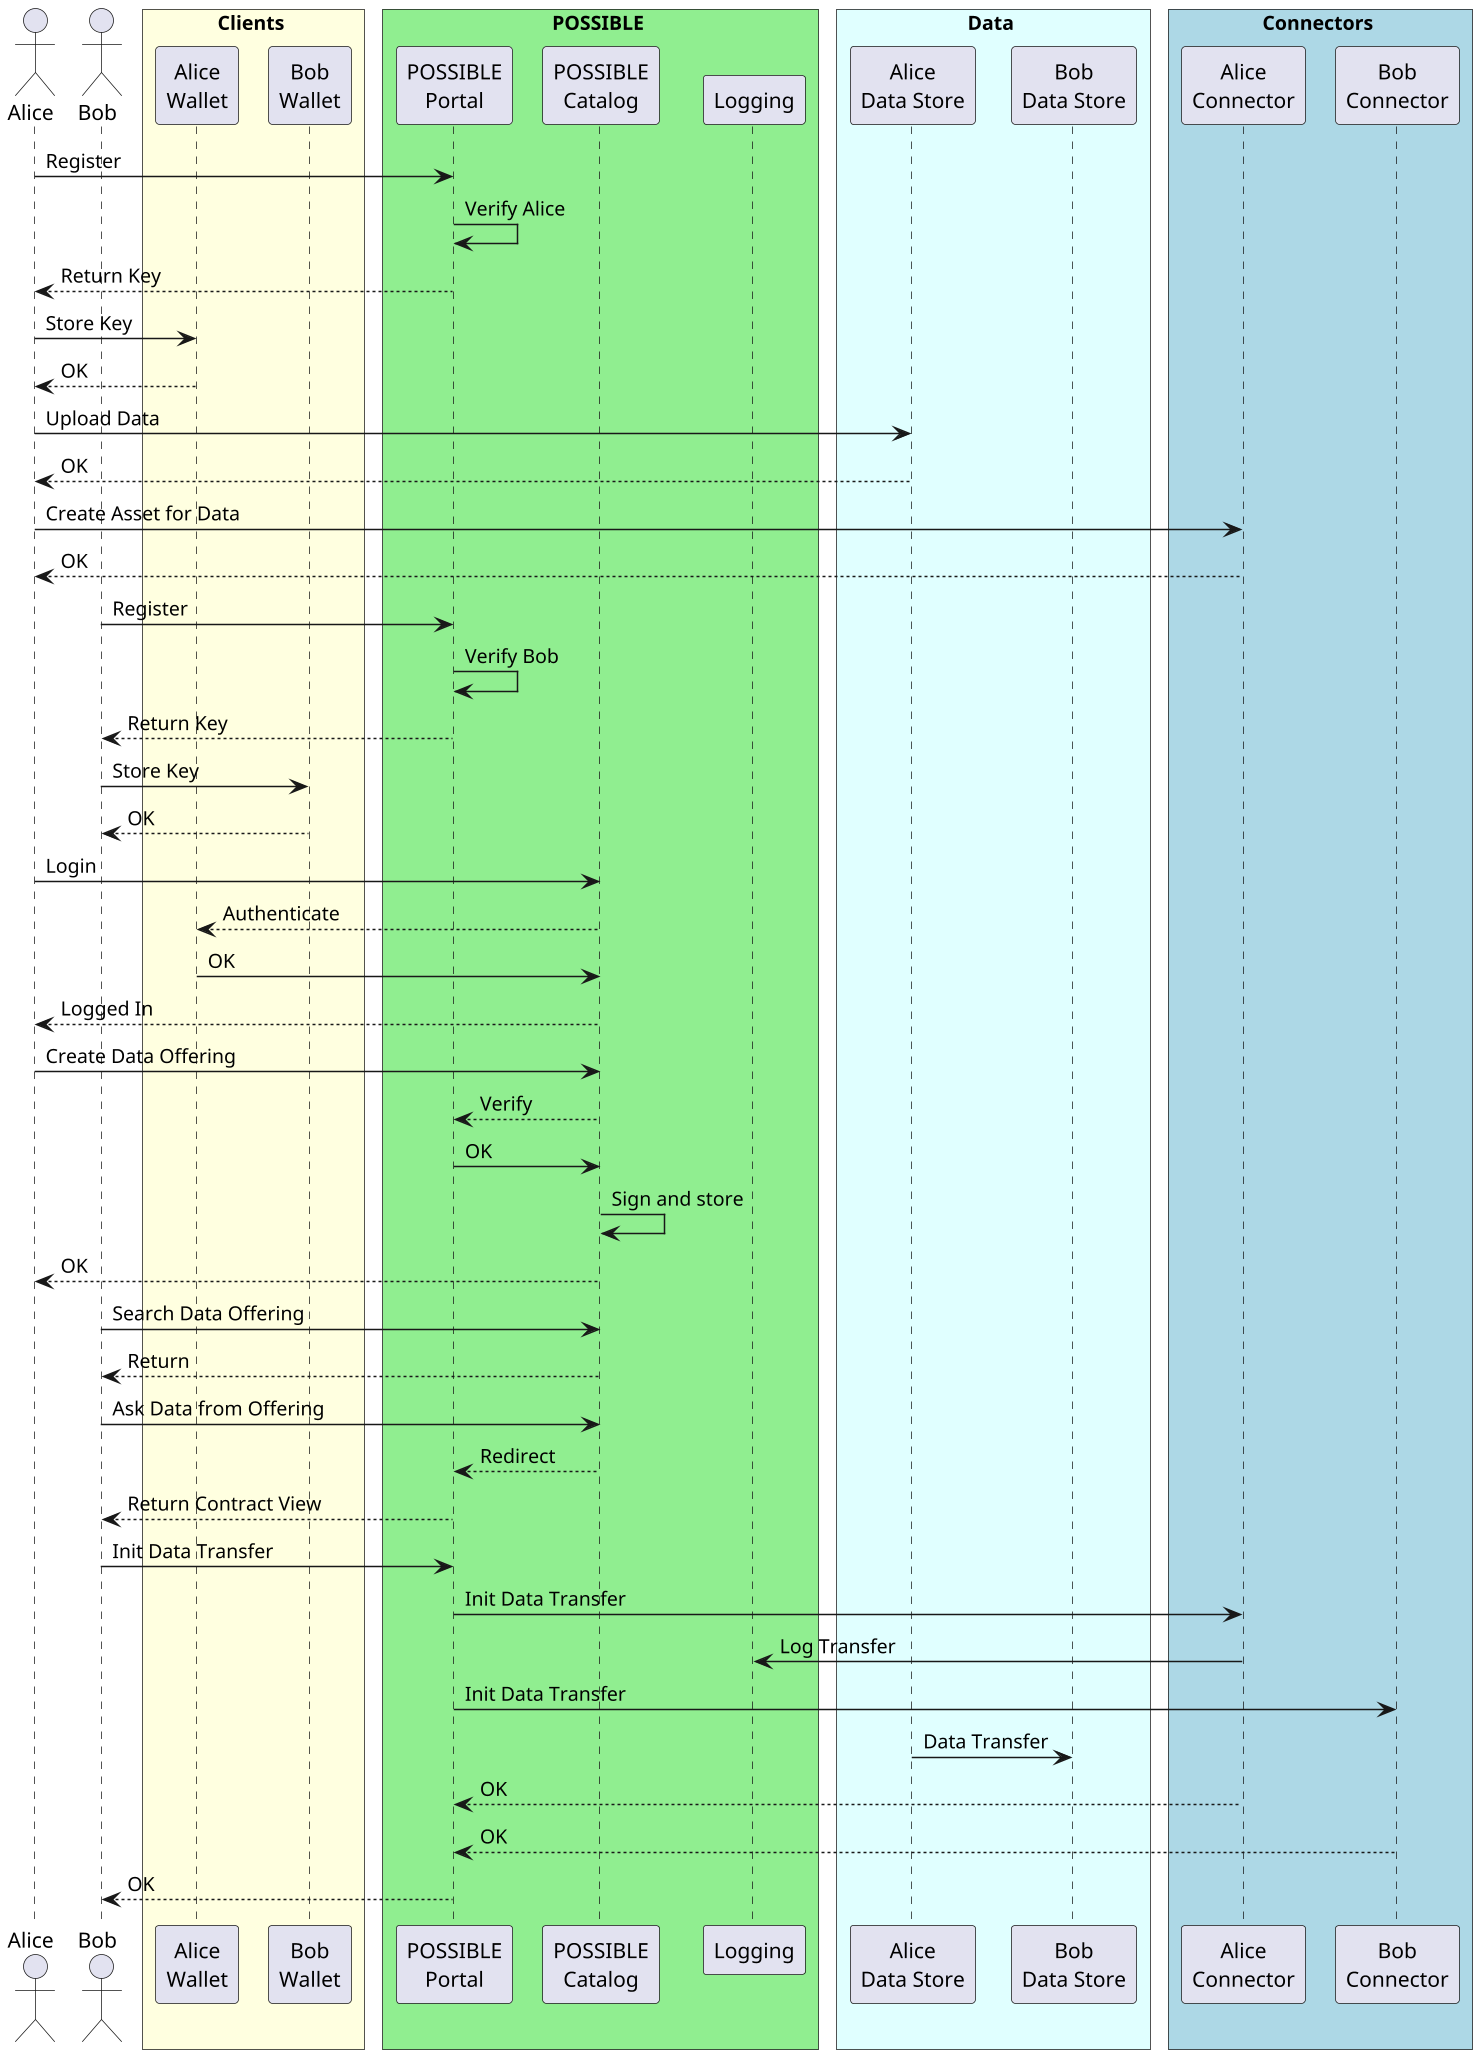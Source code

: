 @startuml generic-use-case-example
scale 1.5
skinparam BoxPadding 5
skinparam ParticipantPadding 5


actor "Alice" as alice
actor "Bob" as bob
box Clients #LightYellow
participant "Alice\nWallet" as alice_wallet
participant "Bob\nWallet" as bob_wallet
endbox
box POSSIBLE #LightGreen
participant "POSSIBLE\nPortal" as portal
participant "POSSIBLE\nCatalog" as catalog
participant "Logging" as logging
endbox
box Data #LightCyan
participant "Alice\nData Store" as alice_store
participant "Bob\nData Store" as bob_store
endbox
box Connectors #LightBlue
participant "Alice\nConnector" as alice_connector
participant "Bob\nConnector" as bob_connector
endbox

alice -> portal: Register
portal -> portal: Verify Alice
portal --> alice: Return Key
alice -> alice_wallet: Store Key
alice_wallet --> alice: OK
alice -> alice_store: Upload Data
alice_store --> alice: OK
alice -> alice_connector: Create Asset for Data
alice_connector --> alice: OK

bob -> portal: Register
portal -> portal: Verify Bob
portal --> bob: Return Key
bob -> bob_wallet: Store Key
bob_wallet --> bob: OK

alice -> catalog: Login 
catalog --> alice_wallet: Authenticate
alice_wallet -> catalog: OK
catalog --> alice: Logged In

alice -> catalog: Create Data Offering
catalog --> portal: Verify
portal -> catalog: OK
catalog -> catalog: Sign and store
catalog --> alice: OK

bob -> catalog: Search Data Offering
catalog --> bob: Return

bob -> catalog: Ask Data from Offering
catalog --> portal: Redirect
portal --> bob: Return Contract View

bob -> portal: Init Data Transfer
portal -> alice_connector: Init Data Transfer
alice_connector -> logging: Log Transfer
portal -> bob_connector: Init Data Transfer
alice_store -> bob_store: Data Transfer
alice_connector --> portal: OK
bob_connector --> portal: OK
portal --> bob: OK













